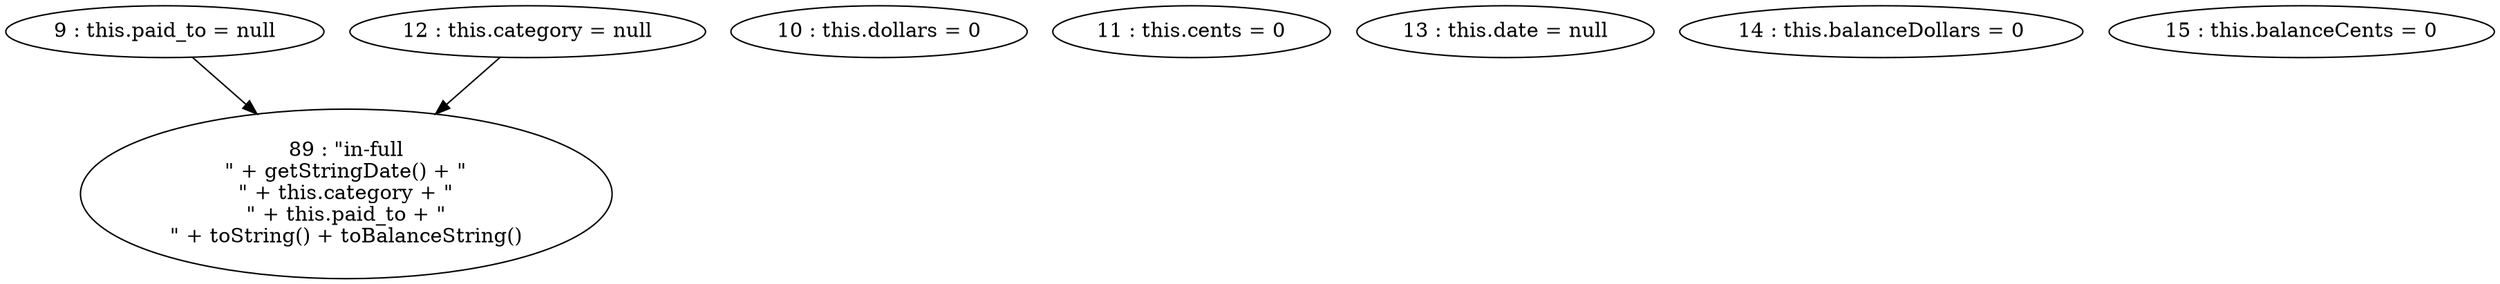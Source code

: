digraph G {
"9 : this.paid_to = null"
"9 : this.paid_to = null" -> "89 : \"in-full\n\" + getStringDate() + \"\n\" + this.category + \"\n\" + this.paid_to + \"\n\" + toString() + toBalanceString()"
"10 : this.dollars = 0"
"11 : this.cents = 0"
"12 : this.category = null"
"12 : this.category = null" -> "89 : \"in-full\n\" + getStringDate() + \"\n\" + this.category + \"\n\" + this.paid_to + \"\n\" + toString() + toBalanceString()"
"13 : this.date = null"
"14 : this.balanceDollars = 0"
"15 : this.balanceCents = 0"
"89 : \"in-full\n\" + getStringDate() + \"\n\" + this.category + \"\n\" + this.paid_to + \"\n\" + toString() + toBalanceString()"
}
